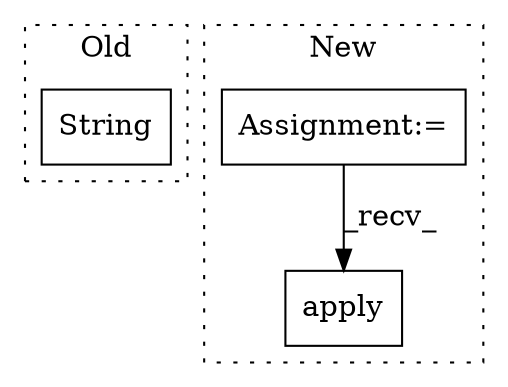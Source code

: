 digraph G {
subgraph cluster0 {
1 [label="String" a="32" s="4695,4713" l="7,1" shape="box"];
label = "Old";
style="dotted";
}
subgraph cluster1 {
2 [label="apply" a="32" s="5892" l="7" shape="box"];
3 [label="Assignment:=" a="7" s="5595" l="1" shape="box"];
label = "New";
style="dotted";
}
3 -> 2 [label="_recv_"];
}